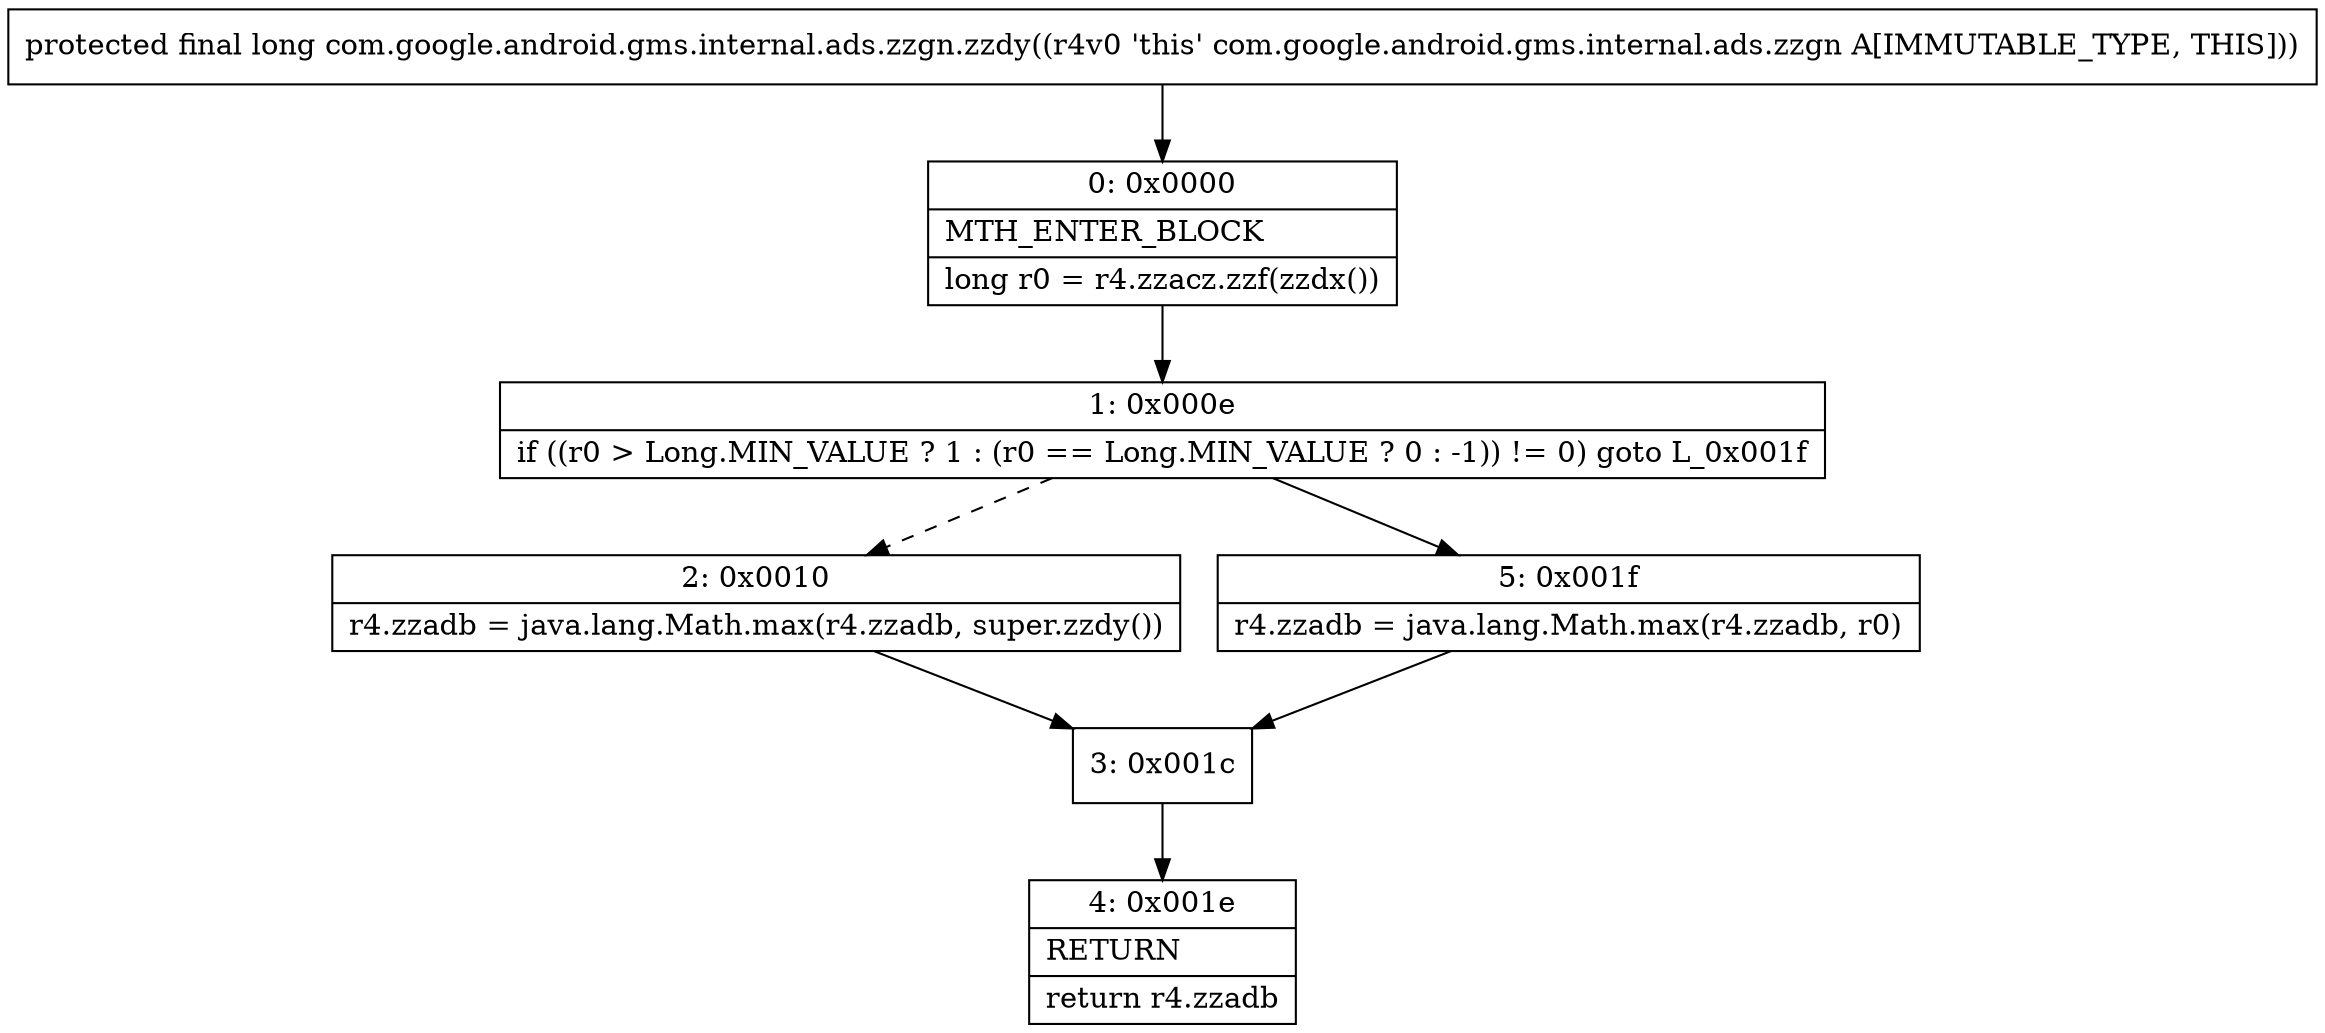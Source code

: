 digraph "CFG forcom.google.android.gms.internal.ads.zzgn.zzdy()J" {
Node_0 [shape=record,label="{0\:\ 0x0000|MTH_ENTER_BLOCK\l|long r0 = r4.zzacz.zzf(zzdx())\l}"];
Node_1 [shape=record,label="{1\:\ 0x000e|if ((r0 \> Long.MIN_VALUE ? 1 : (r0 == Long.MIN_VALUE ? 0 : \-1)) != 0) goto L_0x001f\l}"];
Node_2 [shape=record,label="{2\:\ 0x0010|r4.zzadb = java.lang.Math.max(r4.zzadb, super.zzdy())\l}"];
Node_3 [shape=record,label="{3\:\ 0x001c}"];
Node_4 [shape=record,label="{4\:\ 0x001e|RETURN\l|return r4.zzadb\l}"];
Node_5 [shape=record,label="{5\:\ 0x001f|r4.zzadb = java.lang.Math.max(r4.zzadb, r0)\l}"];
MethodNode[shape=record,label="{protected final long com.google.android.gms.internal.ads.zzgn.zzdy((r4v0 'this' com.google.android.gms.internal.ads.zzgn A[IMMUTABLE_TYPE, THIS])) }"];
MethodNode -> Node_0;
Node_0 -> Node_1;
Node_1 -> Node_2[style=dashed];
Node_1 -> Node_5;
Node_2 -> Node_3;
Node_3 -> Node_4;
Node_5 -> Node_3;
}

